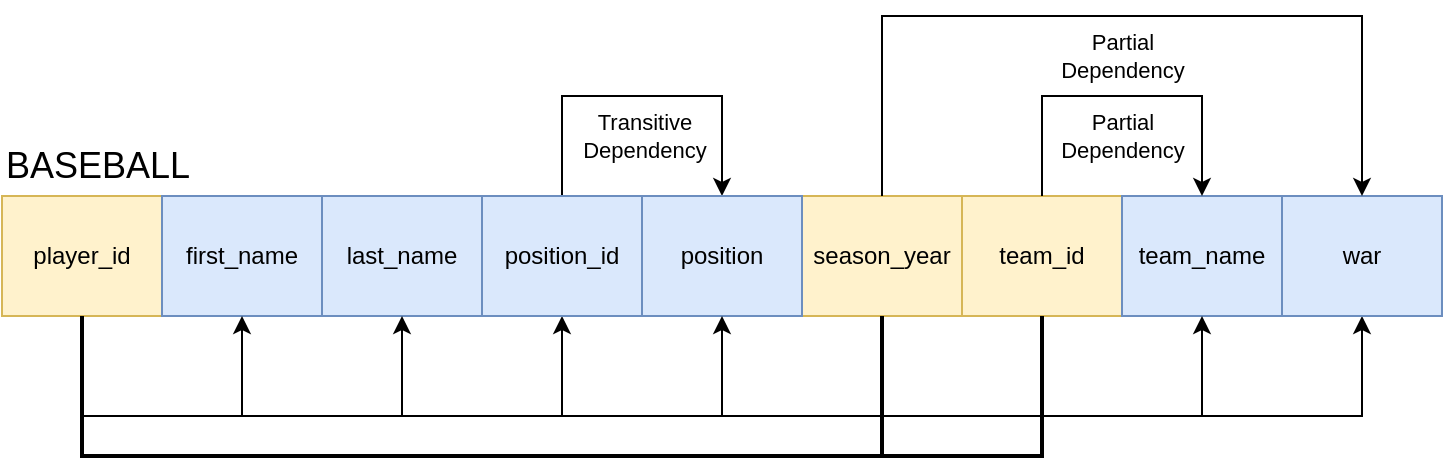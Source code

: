 <mxfile version="26.0.12" pages="3">
  <diagram name="1NF" id="nyibCcpKtxvlzPMr-AUH">
    <mxGraphModel dx="1266" dy="743" grid="1" gridSize="10" guides="1" tooltips="1" connect="1" arrows="1" fold="1" page="1" pageScale="1" pageWidth="850" pageHeight="1100" math="0" shadow="0">
      <root>
        <mxCell id="0" />
        <mxCell id="1" parent="0" />
        <mxCell id="TfNj9lMRgQH9AuEJNFXy-1" value="player_id" style="rounded=0;whiteSpace=wrap;html=1;fillColor=#fff2cc;strokeColor=#d6b656;" vertex="1" parent="1">
          <mxGeometry x="10" y="220" width="80" height="60" as="geometry" />
        </mxCell>
        <mxCell id="TfNj9lMRgQH9AuEJNFXy-6" value="first_name" style="rounded=0;whiteSpace=wrap;html=1;fillColor=#dae8fc;strokeColor=#6c8ebf;" vertex="1" parent="1">
          <mxGeometry x="90" y="220" width="80" height="60" as="geometry" />
        </mxCell>
        <mxCell id="TfNj9lMRgQH9AuEJNFXy-7" value="last_name" style="rounded=0;whiteSpace=wrap;html=1;fillColor=#dae8fc;strokeColor=#6c8ebf;" vertex="1" parent="1">
          <mxGeometry x="170" y="220" width="80" height="60" as="geometry" />
        </mxCell>
        <mxCell id="TfNj9lMRgQH9AuEJNFXy-9" value="team_id" style="rounded=0;whiteSpace=wrap;html=1;fillColor=#fff2cc;strokeColor=#d6b656;" vertex="1" parent="1">
          <mxGeometry x="490" y="220" width="80" height="60" as="geometry" />
        </mxCell>
        <mxCell id="TfNj9lMRgQH9AuEJNFXy-10" value="team_name" style="rounded=0;whiteSpace=wrap;html=1;fillColor=#dae8fc;strokeColor=#6c8ebf;" vertex="1" parent="1">
          <mxGeometry x="570" y="220" width="80" height="60" as="geometry" />
        </mxCell>
        <mxCell id="TfNj9lMRgQH9AuEJNFXy-15" value="" style="endArrow=classic;html=1;rounded=0;exitX=0.5;exitY=1;exitDx=0;exitDy=0;entryX=0.5;entryY=1;entryDx=0;entryDy=0;" edge="1" parent="1" source="TfNj9lMRgQH9AuEJNFXy-1">
          <mxGeometry width="50" height="50" relative="1" as="geometry">
            <mxPoint x="100" y="380" as="sourcePoint" />
            <mxPoint x="130" y="280" as="targetPoint" />
            <Array as="points">
              <mxPoint x="50" y="330" />
              <mxPoint x="130" y="330" />
            </Array>
          </mxGeometry>
        </mxCell>
        <mxCell id="TfNj9lMRgQH9AuEJNFXy-17" value="" style="endArrow=classic;html=1;rounded=0;exitX=0.5;exitY=1;exitDx=0;exitDy=0;entryX=0.5;entryY=1;entryDx=0;entryDy=0;" edge="1" parent="1" source="TfNj9lMRgQH9AuEJNFXy-1">
          <mxGeometry width="50" height="50" relative="1" as="geometry">
            <mxPoint x="130" y="280" as="sourcePoint" />
            <mxPoint x="210" y="280" as="targetPoint" />
            <Array as="points">
              <mxPoint x="50" y="330" />
              <mxPoint x="210" y="330" />
            </Array>
          </mxGeometry>
        </mxCell>
        <mxCell id="TfNj9lMRgQH9AuEJNFXy-21" value="" style="endArrow=classic;html=1;rounded=0;exitX=0.5;exitY=0;exitDx=0;exitDy=0;entryX=0.5;entryY=0;entryDx=0;entryDy=0;" edge="1" parent="1" source="TfNj9lMRgQH9AuEJNFXy-9" target="TfNj9lMRgQH9AuEJNFXy-10">
          <mxGeometry width="50" height="50" relative="1" as="geometry">
            <mxPoint x="290" y="90" as="sourcePoint" />
            <mxPoint x="690" y="90" as="targetPoint" />
            <Array as="points">
              <mxPoint x="530" y="170" />
              <mxPoint x="610" y="170" />
            </Array>
          </mxGeometry>
        </mxCell>
        <mxCell id="TfNj9lMRgQH9AuEJNFXy-28" value="Partial &lt;br&gt;Dependency" style="edgeLabel;html=1;align=center;verticalAlign=middle;resizable=0;points=[];" vertex="1" connectable="0" parent="TfNj9lMRgQH9AuEJNFXy-21">
          <mxGeometry y="-2" relative="1" as="geometry">
            <mxPoint y="18" as="offset" />
          </mxGeometry>
        </mxCell>
        <mxCell id="TfNj9lMRgQH9AuEJNFXy-23" value="" style="endArrow=classic;html=1;rounded=0;exitX=0.5;exitY=1;exitDx=0;exitDy=0;entryX=0.5;entryY=1;entryDx=0;entryDy=0;" edge="1" parent="1" target="TfNj9lMRgQH9AuEJNFXy-10">
          <mxGeometry width="50" height="50" relative="1" as="geometry">
            <mxPoint x="50" y="280" as="sourcePoint" />
            <mxPoint x="450" y="280" as="targetPoint" />
            <Array as="points">
              <mxPoint x="50" y="330" />
              <mxPoint x="610" y="330" />
            </Array>
          </mxGeometry>
        </mxCell>
        <mxCell id="TfNj9lMRgQH9AuEJNFXy-24" value="" style="endArrow=classic;html=1;rounded=0;exitX=0.5;exitY=1;exitDx=0;exitDy=0;entryX=0.5;entryY=1;entryDx=0;entryDy=0;" edge="1" parent="1" target="qTHf0ruvdhF4ZcqarzfZ-3">
          <mxGeometry width="50" height="50" relative="1" as="geometry">
            <mxPoint x="50" y="280" as="sourcePoint" />
            <mxPoint x="610" y="280" as="targetPoint" />
            <Array as="points">
              <mxPoint x="50" y="330" />
              <mxPoint x="290" y="330" />
            </Array>
          </mxGeometry>
        </mxCell>
        <mxCell id="TfNj9lMRgQH9AuEJNFXy-25" value="" style="endArrow=classic;html=1;rounded=0;exitX=0.5;exitY=1;exitDx=0;exitDy=0;entryX=0.5;entryY=1;entryDx=0;entryDy=0;" edge="1" parent="1" target="qTHf0ruvdhF4ZcqarzfZ-2">
          <mxGeometry width="50" height="50" relative="1" as="geometry">
            <mxPoint x="50" y="280" as="sourcePoint" />
            <mxPoint x="690" y="280" as="targetPoint" />
            <Array as="points">
              <mxPoint x="50" y="330" />
              <mxPoint x="610" y="330" />
              <mxPoint x="690" y="330" />
            </Array>
          </mxGeometry>
        </mxCell>
        <mxCell id="TfNj9lMRgQH9AuEJNFXy-26" value="" style="endArrow=classic;html=1;rounded=0;entryX=0.5;entryY=0;entryDx=0;entryDy=0;exitX=0.5;exitY=0;exitDx=0;exitDy=0;" edge="1" parent="1" source="qTHf0ruvdhF4ZcqarzfZ-3" target="qTHf0ruvdhF4ZcqarzfZ-7">
          <mxGeometry width="50" height="50" relative="1" as="geometry">
            <mxPoint x="450" y="220" as="sourcePoint" />
            <mxPoint x="130" y="220" as="targetPoint" />
            <Array as="points">
              <mxPoint x="290" y="170" />
              <mxPoint x="370" y="170" />
            </Array>
          </mxGeometry>
        </mxCell>
        <mxCell id="TfNj9lMRgQH9AuEJNFXy-27" value="Transitive &lt;br&gt;Dependency" style="edgeLabel;html=1;align=center;verticalAlign=middle;resizable=0;points=[];" vertex="1" connectable="0" parent="TfNj9lMRgQH9AuEJNFXy-26">
          <mxGeometry x="0.014" relative="1" as="geometry">
            <mxPoint x="-1" y="20" as="offset" />
          </mxGeometry>
        </mxCell>
        <mxCell id="TfNj9lMRgQH9AuEJNFXy-30" value="season_year" style="rounded=0;whiteSpace=wrap;html=1;fillColor=#fff2cc;strokeColor=#d6b656;" vertex="1" parent="1">
          <mxGeometry x="410" y="220" width="80" height="60" as="geometry" />
        </mxCell>
        <mxCell id="qTHf0ruvdhF4ZcqarzfZ-2" value="war" style="rounded=0;whiteSpace=wrap;html=1;fillColor=#dae8fc;strokeColor=#6c8ebf;" vertex="1" parent="1">
          <mxGeometry x="650" y="220" width="80" height="60" as="geometry" />
        </mxCell>
        <mxCell id="qTHf0ruvdhF4ZcqarzfZ-3" value="position_id" style="rounded=0;whiteSpace=wrap;html=1;fillColor=#dae8fc;strokeColor=#6c8ebf;" vertex="1" parent="1">
          <mxGeometry x="250" y="220" width="80" height="60" as="geometry" />
        </mxCell>
        <mxCell id="qTHf0ruvdhF4ZcqarzfZ-4" value="" style="endArrow=none;html=1;rounded=0;entryX=0.5;entryY=1;entryDx=0;entryDy=0;exitX=0.5;exitY=1;exitDx=0;exitDy=0;strokeWidth=2;" edge="1" parent="1" source="TfNj9lMRgQH9AuEJNFXy-1" target="TfNj9lMRgQH9AuEJNFXy-9">
          <mxGeometry width="50" height="50" relative="1" as="geometry">
            <mxPoint x="190" y="570" as="sourcePoint" />
            <mxPoint x="450" y="360" as="targetPoint" />
            <Array as="points">
              <mxPoint x="50" y="350" />
              <mxPoint x="140" y="350" />
              <mxPoint x="200" y="350" />
              <mxPoint x="370" y="350" />
              <mxPoint x="390" y="350" />
              <mxPoint x="530" y="350" />
            </Array>
          </mxGeometry>
        </mxCell>
        <mxCell id="qTHf0ruvdhF4ZcqarzfZ-6" value="" style="endArrow=none;html=1;rounded=0;strokeWidth=2;entryX=0.5;entryY=1;entryDx=0;entryDy=0;" edge="1" parent="1" target="TfNj9lMRgQH9AuEJNFXy-30">
          <mxGeometry width="50" height="50" relative="1" as="geometry">
            <mxPoint x="450" y="350" as="sourcePoint" />
            <mxPoint x="370" y="280" as="targetPoint" />
          </mxGeometry>
        </mxCell>
        <mxCell id="qTHf0ruvdhF4ZcqarzfZ-7" value="position" style="rounded=0;whiteSpace=wrap;html=1;fillColor=#dae8fc;strokeColor=#6c8ebf;" vertex="1" parent="1">
          <mxGeometry x="330" y="220" width="80" height="60" as="geometry" />
        </mxCell>
        <mxCell id="qTHf0ruvdhF4ZcqarzfZ-8" value="" style="endArrow=classic;html=1;rounded=0;exitX=0.5;exitY=1;exitDx=0;exitDy=0;entryX=0.5;entryY=1;entryDx=0;entryDy=0;" edge="1" parent="1" source="TfNj9lMRgQH9AuEJNFXy-1">
          <mxGeometry width="50" height="50" relative="1" as="geometry">
            <mxPoint x="130" y="280" as="sourcePoint" />
            <mxPoint x="370" y="280" as="targetPoint" />
            <Array as="points">
              <mxPoint x="50" y="330" />
              <mxPoint x="370" y="330" />
            </Array>
          </mxGeometry>
        </mxCell>
        <mxCell id="qTHf0ruvdhF4ZcqarzfZ-9" value="" style="endArrow=classic;html=1;rounded=0;exitX=0.5;exitY=0;exitDx=0;exitDy=0;entryX=0.5;entryY=0;entryDx=0;entryDy=0;" edge="1" parent="1" target="qTHf0ruvdhF4ZcqarzfZ-2">
          <mxGeometry width="50" height="50" relative="1" as="geometry">
            <mxPoint x="450" y="220" as="sourcePoint" />
            <mxPoint x="530" y="220" as="targetPoint" />
            <Array as="points">
              <mxPoint x="450" y="130" />
              <mxPoint x="490" y="130" />
              <mxPoint x="530" y="130" />
              <mxPoint x="690" y="130" />
            </Array>
          </mxGeometry>
        </mxCell>
        <mxCell id="qTHf0ruvdhF4ZcqarzfZ-10" value="Partial &lt;br&gt;Dependency" style="edgeLabel;html=1;align=center;verticalAlign=middle;resizable=0;points=[];" vertex="1" connectable="0" parent="qTHf0ruvdhF4ZcqarzfZ-9">
          <mxGeometry y="-2" relative="1" as="geometry">
            <mxPoint y="18" as="offset" />
          </mxGeometry>
        </mxCell>
        <mxCell id="6rfib5NlNlslTaXORstE-1" value="&lt;font style=&quot;font-size: 18px;&quot;&gt;BASEBALL&lt;/font&gt;" style="text;html=1;align=left;verticalAlign=middle;whiteSpace=wrap;rounded=0;" vertex="1" parent="1">
          <mxGeometry x="10" y="190" width="240" height="30" as="geometry" />
        </mxCell>
      </root>
    </mxGraphModel>
  </diagram>
  <diagram name="2NF" id="7e-w_NgSVPGRFYtDtqDV">
    <mxGraphModel dx="1266" dy="743" grid="1" gridSize="10" guides="1" tooltips="1" connect="1" arrows="1" fold="1" page="1" pageScale="1" pageWidth="850" pageHeight="1100" math="0" shadow="0">
      <root>
        <mxCell id="pth28cDREKRtH9ZOYf5g-0" />
        <mxCell id="pth28cDREKRtH9ZOYf5g-1" parent="pth28cDREKRtH9ZOYf5g-0" />
        <mxCell id="pth28cDREKRtH9ZOYf5g-2" value="player_id" style="rounded=0;whiteSpace=wrap;html=1;fillColor=#fff2cc;strokeColor=#d6b656;" vertex="1" parent="pth28cDREKRtH9ZOYf5g-1">
          <mxGeometry x="10" y="220" width="80" height="60" as="geometry" />
        </mxCell>
        <mxCell id="pth28cDREKRtH9ZOYf5g-3" value="war" style="rounded=0;whiteSpace=wrap;html=1;fillColor=#dae8fc;strokeColor=#6c8ebf;" vertex="1" parent="pth28cDREKRtH9ZOYf5g-1">
          <mxGeometry x="190" y="420" width="80" height="60" as="geometry" />
        </mxCell>
        <mxCell id="pth28cDREKRtH9ZOYf5g-4" value="first_name" style="rounded=0;whiteSpace=wrap;html=1;fillColor=#dae8fc;strokeColor=#6c8ebf;" vertex="1" parent="pth28cDREKRtH9ZOYf5g-1">
          <mxGeometry x="90" y="220" width="80" height="60" as="geometry" />
        </mxCell>
        <mxCell id="pth28cDREKRtH9ZOYf5g-5" value="last_name" style="rounded=0;whiteSpace=wrap;html=1;fillColor=#dae8fc;strokeColor=#6c8ebf;" vertex="1" parent="pth28cDREKRtH9ZOYf5g-1">
          <mxGeometry x="170" y="220" width="80" height="60" as="geometry" />
        </mxCell>
        <mxCell id="pth28cDREKRtH9ZOYf5g-6" value="date_of_birth" style="rounded=0;whiteSpace=wrap;html=1;fillColor=#dae8fc;strokeColor=#6c8ebf;" vertex="1" parent="pth28cDREKRtH9ZOYf5g-1">
          <mxGeometry x="250" y="220" width="80" height="60" as="geometry" />
        </mxCell>
        <mxCell id="pth28cDREKRtH9ZOYf5g-7" value="season_year" style="rounded=0;whiteSpace=wrap;html=1;fillColor=#fff2cc;strokeColor=#d6b656;" vertex="1" parent="pth28cDREKRtH9ZOYf5g-1">
          <mxGeometry x="30" y="420" width="80" height="60" as="geometry" />
        </mxCell>
        <mxCell id="pth28cDREKRtH9ZOYf5g-9" value="position_id" style="rounded=0;whiteSpace=wrap;html=1;fillColor=#dae8fc;strokeColor=#6c8ebf;" vertex="1" parent="pth28cDREKRtH9ZOYf5g-1">
          <mxGeometry x="330" y="220" width="80" height="60" as="geometry" />
        </mxCell>
        <mxCell id="pth28cDREKRtH9ZOYf5g-10" value="position" style="rounded=0;whiteSpace=wrap;html=1;fillColor=#dae8fc;strokeColor=#6c8ebf;" vertex="1" parent="pth28cDREKRtH9ZOYf5g-1">
          <mxGeometry x="410" y="220" width="80" height="60" as="geometry" />
        </mxCell>
        <mxCell id="pth28cDREKRtH9ZOYf5g-12" value="" style="endArrow=classic;html=1;rounded=0;exitX=0.5;exitY=1;exitDx=0;exitDy=0;entryX=0.5;entryY=1;entryDx=0;entryDy=0;" edge="1" parent="pth28cDREKRtH9ZOYf5g-1" source="pth28cDREKRtH9ZOYf5g-2" target="pth28cDREKRtH9ZOYf5g-4">
          <mxGeometry width="50" height="50" relative="1" as="geometry">
            <mxPoint x="130" y="280" as="sourcePoint" />
            <mxPoint x="210" y="280" as="targetPoint" />
            <Array as="points">
              <mxPoint x="50" y="330" />
              <mxPoint x="130" y="330" />
            </Array>
          </mxGeometry>
        </mxCell>
        <mxCell id="pth28cDREKRtH9ZOYf5g-13" value="" style="endArrow=classic;html=1;rounded=0;exitX=0.5;exitY=1;exitDx=0;exitDy=0;entryX=0.5;entryY=1;entryDx=0;entryDy=0;" edge="1" parent="pth28cDREKRtH9ZOYf5g-1" target="pth28cDREKRtH9ZOYf5g-5">
          <mxGeometry width="50" height="50" relative="1" as="geometry">
            <mxPoint x="50" y="280" as="sourcePoint" />
            <mxPoint x="210" y="280" as="targetPoint" />
            <Array as="points">
              <mxPoint x="50" y="330" />
              <mxPoint x="210" y="330" />
            </Array>
          </mxGeometry>
        </mxCell>
        <mxCell id="pth28cDREKRtH9ZOYf5g-14" value="" style="endArrow=classic;html=1;rounded=0;exitX=0.5;exitY=1;exitDx=0;exitDy=0;entryX=0.5;entryY=1;entryDx=0;entryDy=0;" edge="1" parent="pth28cDREKRtH9ZOYf5g-1" target="pth28cDREKRtH9ZOYf5g-6">
          <mxGeometry width="50" height="50" relative="1" as="geometry">
            <mxPoint x="50" y="280" as="sourcePoint" />
            <mxPoint x="290" y="280" as="targetPoint" />
            <Array as="points">
              <mxPoint x="50" y="330" />
              <mxPoint x="290" y="330" />
            </Array>
          </mxGeometry>
        </mxCell>
        <mxCell id="pth28cDREKRtH9ZOYf5g-18" value="" style="endArrow=classic;html=1;rounded=0;entryX=0.5;entryY=0;entryDx=0;entryDy=0;" edge="1" parent="pth28cDREKRtH9ZOYf5g-1" target="pth28cDREKRtH9ZOYf5g-10">
          <mxGeometry width="50" height="50" relative="1" as="geometry">
            <mxPoint x="370" y="220" as="sourcePoint" />
            <mxPoint x="610" y="220" as="targetPoint" />
            <Array as="points">
              <mxPoint x="370" y="170" />
              <mxPoint x="450" y="170" />
            </Array>
          </mxGeometry>
        </mxCell>
        <mxCell id="pth28cDREKRtH9ZOYf5g-24" value="Transitive&amp;nbsp;&lt;br&gt;Dependency" style="edgeLabel;html=1;align=center;verticalAlign=middle;resizable=0;points=[];" vertex="1" connectable="0" parent="pth28cDREKRtH9ZOYf5g-1">
          <mxGeometry x="410" y="190" as="geometry" />
        </mxCell>
        <mxCell id="pth28cDREKRtH9ZOYf5g-26" value="" style="endArrow=classic;html=1;rounded=0;exitX=0.5;exitY=1;exitDx=0;exitDy=0;entryX=0.5;entryY=1;entryDx=0;entryDy=0;" edge="1" parent="pth28cDREKRtH9ZOYf5g-1" source="pth28cDREKRtH9ZOYf5g-2" target="pth28cDREKRtH9ZOYf5g-10">
          <mxGeometry width="50" height="50" relative="1" as="geometry">
            <mxPoint x="130" y="280" as="sourcePoint" />
            <mxPoint x="770" y="280" as="targetPoint" />
            <Array as="points">
              <mxPoint x="50" y="330" />
              <mxPoint x="450" y="330" />
            </Array>
          </mxGeometry>
        </mxCell>
        <mxCell id="qsoQcUcfYFweNV26hMSh-0" value="player_id" style="rounded=0;whiteSpace=wrap;html=1;fillColor=#fff2cc;strokeColor=#d6b656;" vertex="1" parent="pth28cDREKRtH9ZOYf5g-1">
          <mxGeometry x="110" y="420" width="80" height="60" as="geometry" />
        </mxCell>
        <mxCell id="qsoQcUcfYFweNV26hMSh-2" value="&lt;font style=&quot;font-size: 18px;&quot;&gt;SEASON_WAR&lt;/font&gt;" style="text;html=1;align=left;verticalAlign=middle;whiteSpace=wrap;rounded=0;" vertex="1" parent="pth28cDREKRtH9ZOYf5g-1">
          <mxGeometry x="30" y="390" width="240" height="30" as="geometry" />
        </mxCell>
        <mxCell id="qsoQcUcfYFweNV26hMSh-4" value="" style="endArrow=classic;html=1;rounded=0;exitX=0.5;exitY=1;exitDx=0;exitDy=0;entryX=0.5;entryY=1;entryDx=0;entryDy=0;" edge="1" parent="pth28cDREKRtH9ZOYf5g-1" target="pth28cDREKRtH9ZOYf5g-9">
          <mxGeometry width="50" height="50" relative="1" as="geometry">
            <mxPoint x="50" y="280" as="sourcePoint" />
            <mxPoint x="450" y="280" as="targetPoint" />
            <Array as="points">
              <mxPoint x="50" y="330" />
              <mxPoint x="370" y="330" />
            </Array>
          </mxGeometry>
        </mxCell>
        <mxCell id="WFOvEPY5EL2O4dTG3R_B-1" value="team_id" style="rounded=0;whiteSpace=wrap;html=1;fillColor=#fff2cc;strokeColor=#d6b656;" vertex="1" parent="pth28cDREKRtH9ZOYf5g-1">
          <mxGeometry x="360" y="420" width="80" height="60" as="geometry" />
        </mxCell>
        <mxCell id="WFOvEPY5EL2O4dTG3R_B-2" value="team_name" style="rounded=0;whiteSpace=wrap;html=1;fillColor=#dae8fc;strokeColor=#6c8ebf;" vertex="1" parent="pth28cDREKRtH9ZOYf5g-1">
          <mxGeometry x="440" y="420" width="80" height="60" as="geometry" />
        </mxCell>
        <mxCell id="WFOvEPY5EL2O4dTG3R_B-3" value="&lt;font style=&quot;font-size: 18px;&quot;&gt;TEAM&lt;/font&gt;" style="text;html=1;align=left;verticalAlign=middle;whiteSpace=wrap;rounded=0;" vertex="1" parent="pth28cDREKRtH9ZOYf5g-1">
          <mxGeometry x="360" y="390" width="240" height="30" as="geometry" />
        </mxCell>
      </root>
    </mxGraphModel>
  </diagram>
  <diagram name="3NF" id="CCYZ14KYMx-2Z6CiCBUy">
    <mxGraphModel dx="1266" dy="743" grid="1" gridSize="10" guides="1" tooltips="1" connect="1" arrows="1" fold="1" page="1" pageScale="1" pageWidth="850" pageHeight="1100" math="0" shadow="0">
      <root>
        <mxCell id="9BuyBW4K1CV1LpMyc2EE-0" />
        <mxCell id="9BuyBW4K1CV1LpMyc2EE-1" parent="9BuyBW4K1CV1LpMyc2EE-0" />
        <mxCell id="9BuyBW4K1CV1LpMyc2EE-2" value="player_id" style="rounded=0;whiteSpace=wrap;html=1;fillColor=#fff2cc;strokeColor=#d6b656;" vertex="1" parent="9BuyBW4K1CV1LpMyc2EE-1">
          <mxGeometry x="10" y="220" width="80" height="60" as="geometry" />
        </mxCell>
        <mxCell id="9BuyBW4K1CV1LpMyc2EE-3" value="war" style="rounded=0;whiteSpace=wrap;html=1;fillColor=#dae8fc;strokeColor=#6c8ebf;" vertex="1" parent="9BuyBW4K1CV1LpMyc2EE-1">
          <mxGeometry x="260" y="420" width="80" height="60" as="geometry" />
        </mxCell>
        <mxCell id="9BuyBW4K1CV1LpMyc2EE-4" value="first_name" style="rounded=0;whiteSpace=wrap;html=1;fillColor=#dae8fc;strokeColor=#6c8ebf;" vertex="1" parent="9BuyBW4K1CV1LpMyc2EE-1">
          <mxGeometry x="90" y="220" width="80" height="60" as="geometry" />
        </mxCell>
        <mxCell id="9BuyBW4K1CV1LpMyc2EE-5" value="last_name" style="rounded=0;whiteSpace=wrap;html=1;fillColor=#dae8fc;strokeColor=#6c8ebf;" vertex="1" parent="9BuyBW4K1CV1LpMyc2EE-1">
          <mxGeometry x="170" y="220" width="80" height="60" as="geometry" />
        </mxCell>
        <mxCell id="9BuyBW4K1CV1LpMyc2EE-8" value="team_name" style="rounded=0;whiteSpace=wrap;html=1;fillColor=#dae8fc;strokeColor=#6c8ebf;" vertex="1" parent="9BuyBW4K1CV1LpMyc2EE-1">
          <mxGeometry x="110" y="530" width="80" height="60" as="geometry" />
        </mxCell>
        <mxCell id="9BuyBW4K1CV1LpMyc2EE-9" value="position_id" style="rounded=0;whiteSpace=wrap;html=1;fillColor=#dae8fc;strokeColor=#6c8ebf;" vertex="1" parent="9BuyBW4K1CV1LpMyc2EE-1">
          <mxGeometry x="644" y="420" width="80" height="60" as="geometry" />
        </mxCell>
        <mxCell id="9BuyBW4K1CV1LpMyc2EE-11" value="" style="endArrow=classic;html=1;rounded=0;exitX=0.5;exitY=1;exitDx=0;exitDy=0;entryX=0.5;entryY=1;entryDx=0;entryDy=0;" edge="1" parent="9BuyBW4K1CV1LpMyc2EE-1" source="9BuyBW4K1CV1LpMyc2EE-2" target="9BuyBW4K1CV1LpMyc2EE-4">
          <mxGeometry width="50" height="50" relative="1" as="geometry">
            <mxPoint x="130" y="280" as="sourcePoint" />
            <mxPoint x="210" y="280" as="targetPoint" />
            <Array as="points">
              <mxPoint x="50" y="330" />
              <mxPoint x="130" y="330" />
            </Array>
          </mxGeometry>
        </mxCell>
        <mxCell id="9BuyBW4K1CV1LpMyc2EE-12" value="" style="endArrow=classic;html=1;rounded=0;exitX=0.5;exitY=1;exitDx=0;exitDy=0;entryX=0.5;entryY=1;entryDx=0;entryDy=0;" edge="1" parent="9BuyBW4K1CV1LpMyc2EE-1" target="9BuyBW4K1CV1LpMyc2EE-5">
          <mxGeometry width="50" height="50" relative="1" as="geometry">
            <mxPoint x="50" y="280" as="sourcePoint" />
            <mxPoint x="210" y="280" as="targetPoint" />
            <Array as="points">
              <mxPoint x="50" y="330" />
              <mxPoint x="210" y="330" />
            </Array>
          </mxGeometry>
        </mxCell>
        <mxCell id="9BuyBW4K1CV1LpMyc2EE-19" value="team_id" style="rounded=0;whiteSpace=wrap;html=1;fillColor=#fff2cc;strokeColor=#d6b656;" vertex="1" parent="9BuyBW4K1CV1LpMyc2EE-1">
          <mxGeometry x="30" y="530" width="80" height="60" as="geometry" />
        </mxCell>
        <mxCell id="9BuyBW4K1CV1LpMyc2EE-20" value="&lt;font style=&quot;font-size: 18px;&quot;&gt;SEASON_WAR&lt;/font&gt;" style="text;html=1;align=left;verticalAlign=middle;whiteSpace=wrap;rounded=0;" vertex="1" parent="9BuyBW4K1CV1LpMyc2EE-1">
          <mxGeometry x="20" y="390" width="240" height="30" as="geometry" />
        </mxCell>
        <mxCell id="9BuyBW4K1CV1LpMyc2EE-21" value="&lt;font style=&quot;font-size: 18px;&quot;&gt;TEAM&lt;/font&gt;" style="text;html=1;align=left;verticalAlign=middle;whiteSpace=wrap;rounded=0;" vertex="1" parent="9BuyBW4K1CV1LpMyc2EE-1">
          <mxGeometry x="30" y="500" width="160" height="30" as="geometry" />
        </mxCell>
        <mxCell id="6cNxsWjWBAHQ7OEO3c06-0" value="position_id" style="rounded=0;whiteSpace=wrap;html=1;fillColor=#fff2cc;strokeColor=#d6b656;" vertex="1" parent="9BuyBW4K1CV1LpMyc2EE-1">
          <mxGeometry x="330" y="530" width="80" height="60" as="geometry" />
        </mxCell>
        <mxCell id="6cNxsWjWBAHQ7OEO3c06-2" value="&lt;font size=&quot;4&quot;&gt;POSITION&lt;/font&gt;" style="text;html=1;align=left;verticalAlign=middle;whiteSpace=wrap;rounded=0;" vertex="1" parent="9BuyBW4K1CV1LpMyc2EE-1">
          <mxGeometry x="330" y="500" width="160" height="30" as="geometry" />
        </mxCell>
        <mxCell id="6cNxsWjWBAHQ7OEO3c06-3" value="&lt;font size=&quot;4&quot;&gt;PLAYER&lt;/font&gt;" style="text;html=1;align=left;verticalAlign=middle;whiteSpace=wrap;rounded=0;" vertex="1" parent="9BuyBW4K1CV1LpMyc2EE-1">
          <mxGeometry x="10" y="190" width="160" height="30" as="geometry" />
        </mxCell>
        <mxCell id="6cNxsWjWBAHQ7OEO3c06-4" value="player_id" style="rounded=0;whiteSpace=wrap;html=1;fillColor=#fff2cc;strokeColor=#d6b656;" vertex="1" parent="9BuyBW4K1CV1LpMyc2EE-1">
          <mxGeometry x="404" y="420" width="80" height="60" as="geometry" />
        </mxCell>
        <mxCell id="7vtZEuga7iWlZ52zMWvg-0" value="position" style="rounded=0;whiteSpace=wrap;html=1;fillColor=#dae8fc;strokeColor=#6c8ebf;" vertex="1" parent="9BuyBW4K1CV1LpMyc2EE-1">
          <mxGeometry x="410" y="530" width="80" height="60" as="geometry" />
        </mxCell>
        <mxCell id="7vtZEuga7iWlZ52zMWvg-1" value="team_id" style="rounded=0;whiteSpace=wrap;html=1;fillColor=#fff2cc;strokeColor=#d6b656;" vertex="1" parent="9BuyBW4K1CV1LpMyc2EE-1">
          <mxGeometry x="484" y="420" width="80" height="60" as="geometry" />
        </mxCell>
        <mxCell id="7vtZEuga7iWlZ52zMWvg-2" value="season_year" style="rounded=0;whiteSpace=wrap;html=1;fillColor=#fff2cc;strokeColor=#d6b656;" vertex="1" parent="9BuyBW4K1CV1LpMyc2EE-1">
          <mxGeometry x="564" y="420" width="80" height="60" as="geometry" />
        </mxCell>
        <mxCell id="sQajPnTkq7rbzeHNa74P-0" value="player_id" style="rounded=0;whiteSpace=wrap;html=1;fillColor=#fff2cc;strokeColor=#d6b656;" vertex="1" parent="9BuyBW4K1CV1LpMyc2EE-1">
          <mxGeometry x="20" y="420" width="80" height="60" as="geometry" />
        </mxCell>
        <mxCell id="sQajPnTkq7rbzeHNa74P-1" value="team_id" style="rounded=0;whiteSpace=wrap;html=1;fillColor=#fff2cc;strokeColor=#d6b656;" vertex="1" parent="9BuyBW4K1CV1LpMyc2EE-1">
          <mxGeometry x="100" y="420" width="80" height="60" as="geometry" />
        </mxCell>
        <mxCell id="sQajPnTkq7rbzeHNa74P-2" value="season_year" style="rounded=0;whiteSpace=wrap;html=1;fillColor=#fff2cc;strokeColor=#d6b656;" vertex="1" parent="9BuyBW4K1CV1LpMyc2EE-1">
          <mxGeometry x="180" y="420" width="80" height="60" as="geometry" />
        </mxCell>
        <mxCell id="sQajPnTkq7rbzeHNa74P-3" value="&lt;font style=&quot;font-size: 18px;&quot;&gt;SEASON_POSITION&lt;/font&gt;" style="text;html=1;align=left;verticalAlign=middle;whiteSpace=wrap;rounded=0;" vertex="1" parent="9BuyBW4K1CV1LpMyc2EE-1">
          <mxGeometry x="404" y="390" width="240" height="30" as="geometry" />
        </mxCell>
      </root>
    </mxGraphModel>
  </diagram>
</mxfile>
